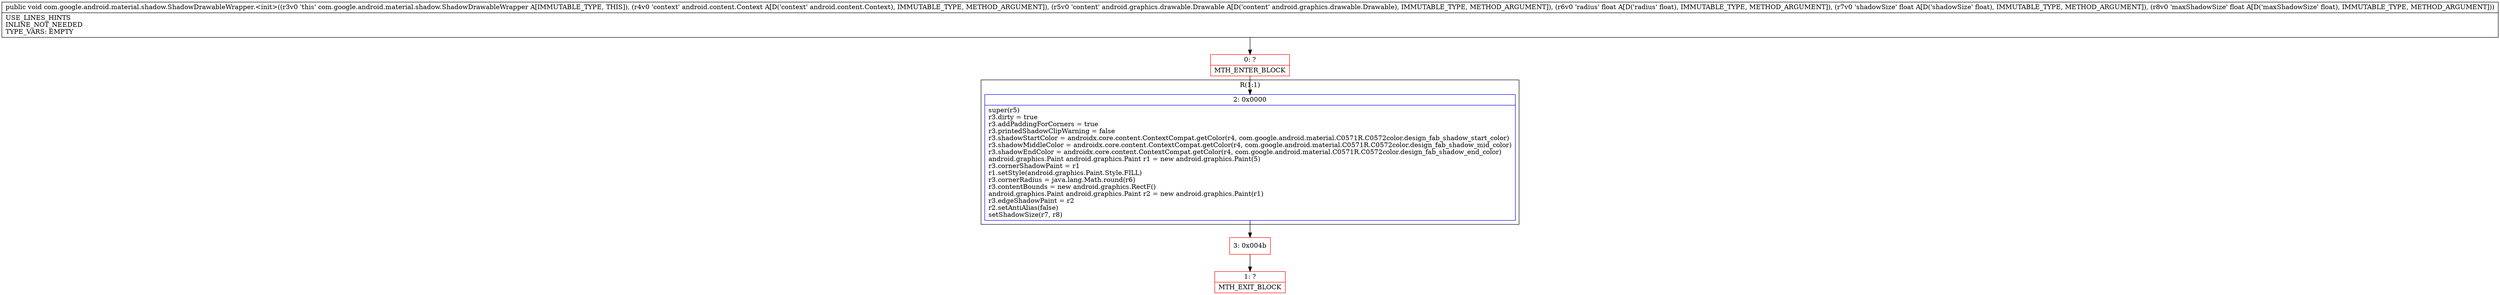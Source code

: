 digraph "CFG forcom.google.android.material.shadow.ShadowDrawableWrapper.\<init\>(Landroid\/content\/Context;Landroid\/graphics\/drawable\/Drawable;FFF)V" {
subgraph cluster_Region_1697331234 {
label = "R(1:1)";
node [shape=record,color=blue];
Node_2 [shape=record,label="{2\:\ 0x0000|super(r5)\lr3.dirty = true\lr3.addPaddingForCorners = true\lr3.printedShadowClipWarning = false\lr3.shadowStartColor = androidx.core.content.ContextCompat.getColor(r4, com.google.android.material.C0571R.C0572color.design_fab_shadow_start_color)\lr3.shadowMiddleColor = androidx.core.content.ContextCompat.getColor(r4, com.google.android.material.C0571R.C0572color.design_fab_shadow_mid_color)\lr3.shadowEndColor = androidx.core.content.ContextCompat.getColor(r4, com.google.android.material.C0571R.C0572color.design_fab_shadow_end_color)\landroid.graphics.Paint android.graphics.Paint r1 = new android.graphics.Paint(5)\lr3.cornerShadowPaint = r1\lr1.setStyle(android.graphics.Paint.Style.FILL)\lr3.cornerRadius = java.lang.Math.round(r6)\lr3.contentBounds = new android.graphics.RectF()\landroid.graphics.Paint android.graphics.Paint r2 = new android.graphics.Paint(r1)\lr3.edgeShadowPaint = r2\lr2.setAntiAlias(false)\lsetShadowSize(r7, r8)\l}"];
}
Node_0 [shape=record,color=red,label="{0\:\ ?|MTH_ENTER_BLOCK\l}"];
Node_3 [shape=record,color=red,label="{3\:\ 0x004b}"];
Node_1 [shape=record,color=red,label="{1\:\ ?|MTH_EXIT_BLOCK\l}"];
MethodNode[shape=record,label="{public void com.google.android.material.shadow.ShadowDrawableWrapper.\<init\>((r3v0 'this' com.google.android.material.shadow.ShadowDrawableWrapper A[IMMUTABLE_TYPE, THIS]), (r4v0 'context' android.content.Context A[D('context' android.content.Context), IMMUTABLE_TYPE, METHOD_ARGUMENT]), (r5v0 'content' android.graphics.drawable.Drawable A[D('content' android.graphics.drawable.Drawable), IMMUTABLE_TYPE, METHOD_ARGUMENT]), (r6v0 'radius' float A[D('radius' float), IMMUTABLE_TYPE, METHOD_ARGUMENT]), (r7v0 'shadowSize' float A[D('shadowSize' float), IMMUTABLE_TYPE, METHOD_ARGUMENT]), (r8v0 'maxShadowSize' float A[D('maxShadowSize' float), IMMUTABLE_TYPE, METHOD_ARGUMENT]))  | USE_LINES_HINTS\lINLINE_NOT_NEEDED\lTYPE_VARS: EMPTY\l}"];
MethodNode -> Node_0;Node_2 -> Node_3;
Node_0 -> Node_2;
Node_3 -> Node_1;
}


